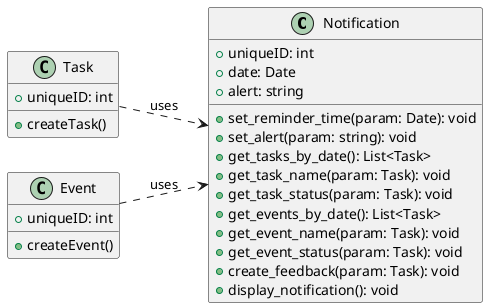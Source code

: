 @startuml

left to right direction


class Notification {
  +uniqueID: int  
  +date: Date
  +alert: string
  
  +set_reminder_time(param: Date): void
  +set_alert(param: string): void
  +get_tasks_by_date(): List<Task>
  +get_task_name(param: Task): void
  +get_task_status(param: Task): void
  +get_events_by_date(): List<Task>
  +get_event_name(param: Task): void
  +get_event_status(param: Task): void
  +create_feedback(param: Task): void
  +display_notification(): void
}


class Task {
  +uniqueID: int
  +createTask()
}


class Event {
  +uniqueID: int
  +createEvent()
}


Task ..> Notification: uses
Event ..> Notification: uses



@enduml